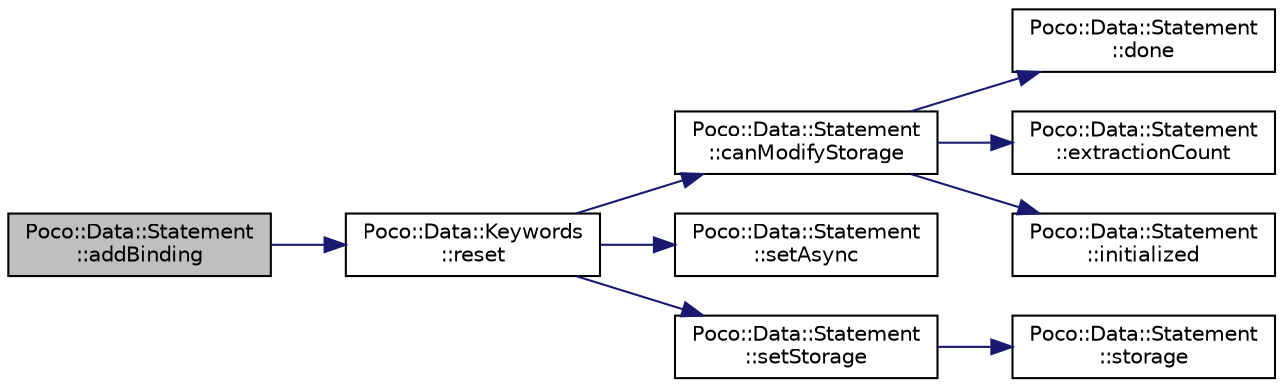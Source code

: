 digraph "Poco::Data::Statement::addBinding"
{
 // LATEX_PDF_SIZE
  edge [fontname="Helvetica",fontsize="10",labelfontname="Helvetica",labelfontsize="10"];
  node [fontname="Helvetica",fontsize="10",shape=record];
  rankdir="LR";
  Node1 [label="Poco::Data::Statement\l::addBinding",height=0.2,width=0.4,color="black", fillcolor="grey75", style="filled", fontcolor="black",tooltip="Registers the Binding vector with the Statement."];
  Node1 -> Node2 [color="midnightblue",fontsize="10",style="solid",fontname="Helvetica"];
  Node2 [label="Poco::Data::Keywords\l::reset",height=0.2,width=0.4,color="black", fillcolor="white", style="filled",URL="$namespacePoco_1_1Data_1_1Keywords.html#a14eb82c6b5b0e349217f3270b4b1b38a",tooltip="Sets all internal settings to their respective default values."];
  Node2 -> Node3 [color="midnightblue",fontsize="10",style="solid",fontname="Helvetica"];
  Node3 [label="Poco::Data::Statement\l::canModifyStorage",height=0.2,width=0.4,color="black", fillcolor="white", style="filled",URL="$classPoco_1_1Data_1_1Statement.html#a455993fc8b2220dbc2b2238b1b003de1",tooltip="Resets the Statement so that it can be filled with a new SQL command."];
  Node3 -> Node4 [color="midnightblue",fontsize="10",style="solid",fontname="Helvetica"];
  Node4 [label="Poco::Data::Statement\l::done",height=0.2,width=0.4,color="black", fillcolor="white", style="filled",URL="$classPoco_1_1Data_1_1Statement.html#a0df7e01caa14516f85e567f6d34a06a7",tooltip=" "];
  Node3 -> Node5 [color="midnightblue",fontsize="10",style="solid",fontname="Helvetica"];
  Node5 [label="Poco::Data::Statement\l::extractionCount",height=0.2,width=0.4,color="black", fillcolor="white", style="filled",URL="$classPoco_1_1Data_1_1Statement.html#ac84f4ab83664f77449d9c6e1524b5a4f",tooltip=" "];
  Node3 -> Node6 [color="midnightblue",fontsize="10",style="solid",fontname="Helvetica"];
  Node6 [label="Poco::Data::Statement\l::initialized",height=0.2,width=0.4,color="black", fillcolor="white", style="filled",URL="$classPoco_1_1Data_1_1Statement.html#a95a2f5313b3c3963f22e2d55e3fb8e50",tooltip=" "];
  Node2 -> Node7 [color="midnightblue",fontsize="10",style="solid",fontname="Helvetica"];
  Node7 [label="Poco::Data::Statement\l::setAsync",height=0.2,width=0.4,color="black", fillcolor="white", style="filled",URL="$classPoco_1_1Data_1_1Statement.html#a3d704897ba4e6733d59131ed153da85e",tooltip=" "];
  Node2 -> Node8 [color="midnightblue",fontsize="10",style="solid",fontname="Helvetica"];
  Node8 [label="Poco::Data::Statement\l::setStorage",height=0.2,width=0.4,color="black", fillcolor="white", style="filled",URL="$classPoco_1_1Data_1_1Statement.html#afab557984fd9368aa552a968020d6f49",tooltip="Returns the internal storage type for the statement."];
  Node8 -> Node9 [color="midnightblue",fontsize="10",style="solid",fontname="Helvetica"];
  Node9 [label="Poco::Data::Statement\l::storage",height=0.2,width=0.4,color="black", fillcolor="white", style="filled",URL="$classPoco_1_1Data_1_1Statement.html#ae2f9fab339d7e1476e0ddde9560f1082",tooltip="Returns true if statement is in a state that allows the internal storage to be modified."];
}
